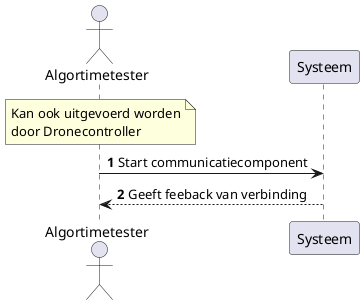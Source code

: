 @startuml

autonumber
actor "Algortimetester" as act
participant "Systeem" as sys

note over act: Kan ook uitgevoerd worden\ndoor Dronecontroller
act -> sys : Start communicatiecomponent
act <-- sys : Geeft feeback van verbinding

@enduml